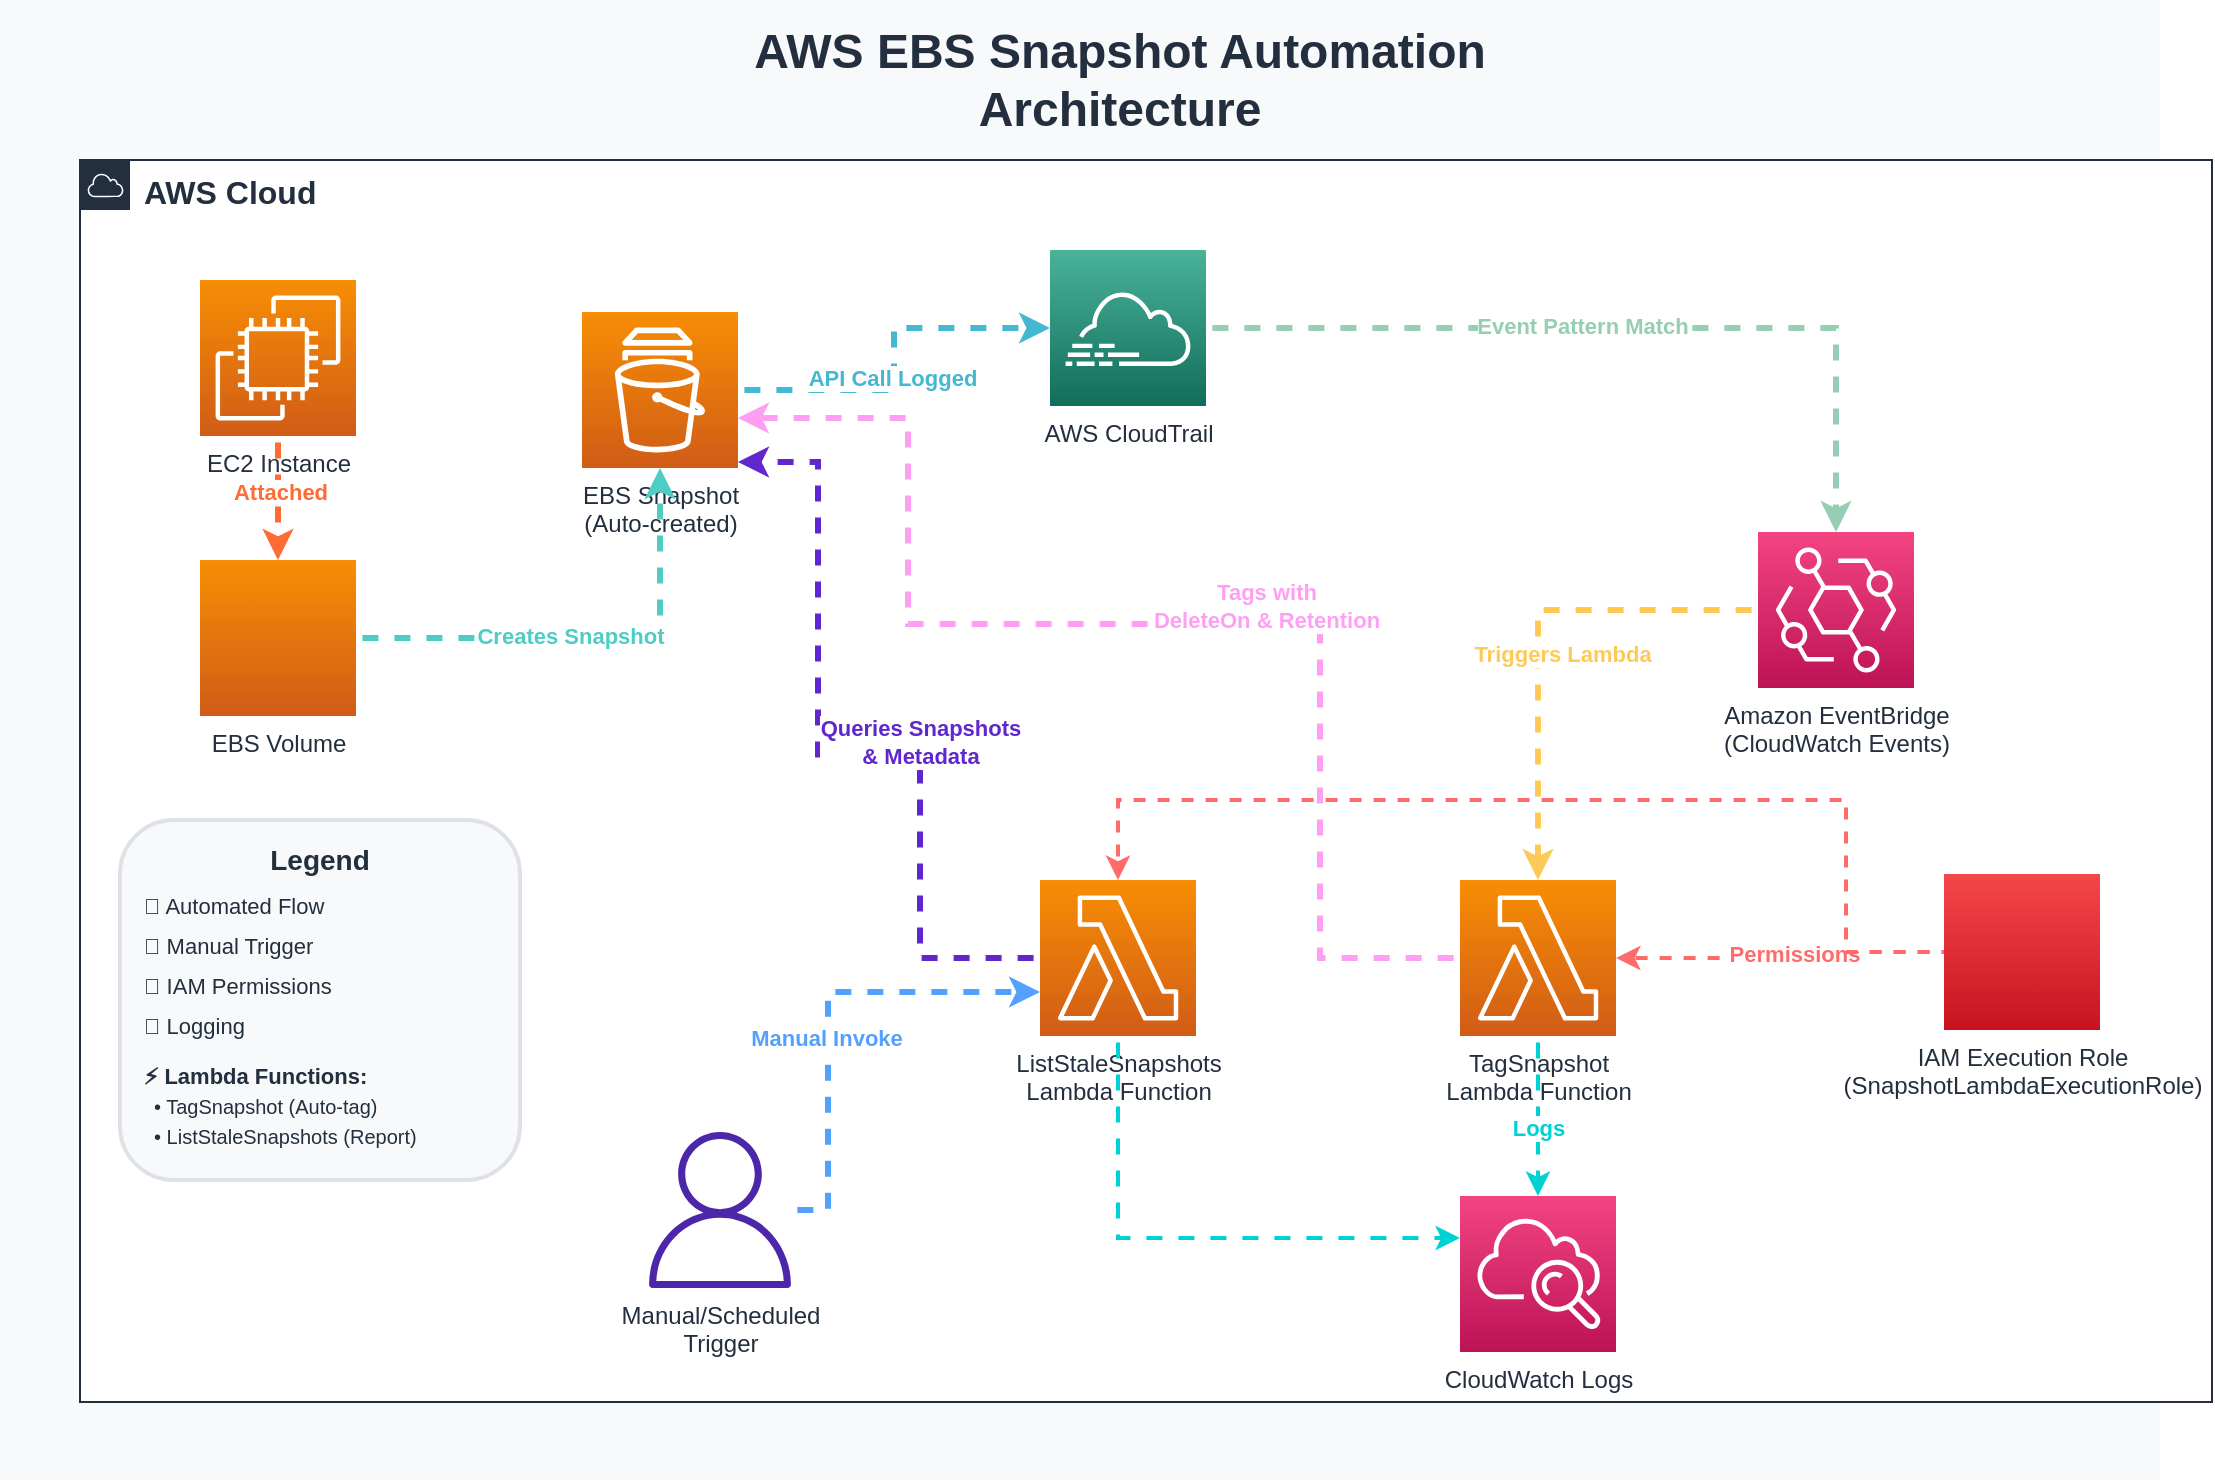 <mxfile version="27.0.9">
  <diagram name="EBS-Snapshot-Automation" id="aws-snapshot-architecture">
    <mxGraphModel dx="1042" dy="692" grid="0" gridSize="10" guides="1" tooltips="1" connect="1" arrows="1" fold="1" page="1" pageScale="1" pageWidth="1169" pageHeight="827" math="0" shadow="0">
      <root>
        <mxCell id="0" />
        <mxCell id="1" parent="0" />
        <mxCell id="background" value="" style="rounded=0;whiteSpace=wrap;html=1;fillColor=#f8f9fa;strokeColor=none;" parent="1" vertex="1">
          <mxGeometry x="40" y="40" width="1080" height="740" as="geometry" />
        </mxCell>
        <mxCell id="title" value="AWS EBS Snapshot Automation Architecture" style="text;html=1;strokeColor=none;fillColor=none;align=center;verticalAlign=middle;whiteSpace=wrap;rounded=0;fontSize=24;fontStyle=1;fontColor=#232F3E;" parent="1" vertex="1">
          <mxGeometry x="400" y="60" width="400" height="40" as="geometry" />
        </mxCell>
        <mxCell id="aws-cloud" value="AWS Cloud" style="sketch=0;outlineConnect=0;gradientColor=none;html=1;whiteSpace=wrap;fontSize=16;fontStyle=1;shape=mxgraph.aws4.group;grIcon=mxgraph.aws4.group_aws_cloud;strokeColor=#232F3E;fillColor=#ffffff;verticalAlign=top;align=left;spacingLeft=30;fontColor=#232F3E;dashed=0;" parent="1" vertex="1">
          <mxGeometry x="80" y="120" width="1066" height="621" as="geometry" />
        </mxCell>
        <mxCell id="ec2-instance" value="EC2 Instance" style="sketch=0;points=[[0,0,0],[0.25,0,0],[0.5,0,0],[0.75,0,0],[1,0,0],[0,1,0],[0.25,1,0],[0.5,1,0],[0.75,1,0],[1,1,0],[0,0.25,0],[0,0.5,0],[0,0.75,0],[1,0.25,0],[1,0.5,0],[1,0.75,0]];outlineConnect=0;fontColor=#232F3E;gradientColor=#F78E04;gradientDirection=north;fillColor=#D05C17;strokeColor=#ffffff;dashed=0;verticalLabelPosition=bottom;verticalAlign=top;align=center;html=1;fontSize=12;fontStyle=0;aspect=fixed;shape=mxgraph.aws4.resourceIcon;resIcon=mxgraph.aws4.ec2;" parent="1" vertex="1">
          <mxGeometry x="140" y="180" width="78" height="78" as="geometry" />
        </mxCell>
        <mxCell id="ebs-volume" value="EBS Volume" style="sketch=0;points=[[0,0,0],[0.25,0,0],[0.5,0,0],[0.75,0,0],[1,0,0],[0,1,0],[0.25,1,0],[0.5,1,0],[0.75,1,0],[1,1,0],[0,0.25,0],[0,0.5,0],[0,0.75,0],[1,0.25,0],[1,0.5,0],[1,0.75,0]];outlineConnect=0;fontColor=#232F3E;gradientColor=#F78E04;gradientDirection=north;fillColor=#D05C17;strokeColor=#ffffff;dashed=0;verticalLabelPosition=bottom;verticalAlign=top;align=center;html=1;fontSize=12;fontStyle=0;aspect=fixed;shape=mxgraph.aws4.resourceIcon;resIcon=mxgraph.aws4.ebs;" parent="1" vertex="1">
          <mxGeometry x="140" y="320" width="78" height="78" as="geometry" />
        </mxCell>
        <mxCell id="ebs-snapshot" value="EBS Snapshot&#xa;(Auto-created)" style="sketch=0;points=[[0,0,0],[0.25,0,0],[0.5,0,0],[0.75,0,0],[1,0,0],[0,1,0],[0.25,1,0],[0.5,1,0],[0.75,1,0],[1,1,0],[0,0.25,0],[0,0.5,0],[0,0.75,0],[1,0.25,0],[1,0.5,0],[1,0.75,0]];outlineConnect=0;fontColor=#232F3E;gradientColor=#F78E04;gradientDirection=north;fillColor=#D05C17;strokeColor=#ffffff;dashed=0;verticalLabelPosition=bottom;verticalAlign=top;align=center;html=1;fontSize=12;fontStyle=0;aspect=fixed;shape=mxgraph.aws4.resourceIcon;resIcon=mxgraph.aws4.snapshot;" parent="1" vertex="1">
          <mxGeometry x="331" y="196" width="78" height="78" as="geometry" />
        </mxCell>
        <mxCell id="cloudtrail" value="AWS CloudTrail" style="sketch=0;points=[[0,0,0],[0.25,0,0],[0.5,0,0],[0.75,0,0],[1,0,0],[0,1,0],[0.25,1,0],[0.5,1,0],[0.75,1,0],[1,1,0],[0,0.25,0],[0,0.5,0],[0,0.75,0],[1,0.25,0],[1,0.5,0],[1,0.75,0]];outlineConnect=0;fontColor=#232F3E;gradientColor=#4AB29A;gradientDirection=north;fillColor=#116D5B;strokeColor=#ffffff;dashed=0;verticalLabelPosition=bottom;verticalAlign=top;align=center;html=1;fontSize=12;fontStyle=0;aspect=fixed;shape=mxgraph.aws4.resourceIcon;resIcon=mxgraph.aws4.cloudtrail;" parent="1" vertex="1">
          <mxGeometry x="565" y="165" width="78" height="78" as="geometry" />
        </mxCell>
        <mxCell id="eventbridge" value="Amazon EventBridge&#xa;(CloudWatch Events)" style="sketch=0;points=[[0,0,0],[0.25,0,0],[0.5,0,0],[0.75,0,0],[1,0,0],[0,1,0],[0.25,1,0],[0.5,1,0],[0.75,1,0],[1,1,0],[0,0.25,0],[0,0.5,0],[0,0.75,0],[1,0.25,0],[1,0.5,0],[1,0.75,0]];outlineConnect=0;fontColor=#232F3E;gradientColor=#F34482;gradientDirection=north;fillColor=#BC1356;strokeColor=#ffffff;dashed=0;verticalLabelPosition=bottom;verticalAlign=top;align=center;html=1;fontSize=12;fontStyle=0;aspect=fixed;shape=mxgraph.aws4.resourceIcon;resIcon=mxgraph.aws4.eventbridge;" parent="1" vertex="1">
          <mxGeometry x="919" y="306" width="78" height="78" as="geometry" />
        </mxCell>
        <mxCell id="lambda-tag" value="TagSnapshot&#xa;Lambda Function" style="sketch=0;points=[[0,0,0],[0.25,0,0],[0.5,0,0],[0.75,0,0],[1,0,0],[0,1,0],[0.25,1,0],[0.5,1,0],[0.75,1,0],[1,1,0],[0,0.25,0],[0,0.5,0],[0,0.75,0],[1,0.25,0],[1,0.5,0],[1,0.75,0]];outlineConnect=0;fontColor=#232F3E;gradientColor=#F78E04;gradientDirection=north;fillColor=#D05C17;strokeColor=#ffffff;dashed=0;verticalLabelPosition=bottom;verticalAlign=top;align=center;html=1;fontSize=12;fontStyle=0;aspect=fixed;shape=mxgraph.aws4.resourceIcon;resIcon=mxgraph.aws4.lambda;" parent="1" vertex="1">
          <mxGeometry x="770" y="480" width="78" height="78" as="geometry" />
        </mxCell>
        <mxCell id="lambda-list" value="ListStaleSnapshots&#xa;Lambda Function" style="sketch=0;points=[[0,0,0],[0.25,0,0],[0.5,0,0],[0.75,0,0],[1,0,0],[0,1,0],[0.25,1,0],[0.5,1,0],[0.75,1,0],[1,1,0],[0,0.25,0],[0,0.5,0],[0,0.75,0],[1,0.25,0],[1,0.5,0],[1,0.75,0]];outlineConnect=0;fontColor=#232F3E;gradientColor=#F78E04;gradientDirection=north;fillColor=#D05C17;strokeColor=#ffffff;dashed=0;verticalLabelPosition=bottom;verticalAlign=top;align=center;html=1;fontSize=12;fontStyle=0;aspect=fixed;shape=mxgraph.aws4.resourceIcon;resIcon=mxgraph.aws4.lambda;" parent="1" vertex="1">
          <mxGeometry x="560" y="480" width="78" height="78" as="geometry" />
        </mxCell>
        <mxCell id="iam-role" value="IAM Execution Role&#xa;(SnapshotLambdaExecutionRole)" style="sketch=0;points=[[0,0,0],[0.25,0,0],[0.5,0,0],[0.75,0,0],[1,0,0],[0,1,0],[0.25,1,0],[0.5,1,0],[0.75,1,0],[1,1,0],[0,0.25,0],[0,0.5,0],[0,0.75,0],[1,0.25,0],[1,0.5,0],[1,0.75,0]];outlineConnect=0;fontColor=#232F3E;gradientColor=#F54749;gradientDirection=north;fillColor=#C7131F;strokeColor=#ffffff;dashed=0;verticalLabelPosition=bottom;verticalAlign=top;align=center;html=1;fontSize=12;fontStyle=0;aspect=fixed;shape=mxgraph.aws4.resourceIcon;resIcon=mxgraph.aws4.iam;" parent="1" vertex="1">
          <mxGeometry x="1012" y="477" width="78" height="78" as="geometry" />
        </mxCell>
        <mxCell id="cloudwatch-logs" value="CloudWatch Logs" style="sketch=0;points=[[0,0,0],[0.25,0,0],[0.5,0,0],[0.75,0,0],[1,0,0],[0,1,0],[0.25,1,0],[0.5,1,0],[0.75,1,0],[1,1,0],[0,0.25,0],[0,0.5,0],[0,0.75,0],[1,0.25,0],[1,0.5,0],[1,0.75,0]];outlineConnect=0;fontColor=#232F3E;gradientColor=#F34482;gradientDirection=north;fillColor=#BC1356;strokeColor=#ffffff;dashed=0;verticalLabelPosition=bottom;verticalAlign=top;align=center;html=1;fontSize=12;fontStyle=0;aspect=fixed;shape=mxgraph.aws4.resourceIcon;resIcon=mxgraph.aws4.cloudwatch;" parent="1" vertex="1">
          <mxGeometry x="770" y="638" width="78" height="78" as="geometry" />
        </mxCell>
        <mxCell id="manual-trigger" value="Manual/Scheduled&#xa;Trigger" style="sketch=0;outlineConnect=0;fontColor=#232F3E;gradientColor=none;fillColor=#4D27AA;strokeColor=none;dashed=0;verticalLabelPosition=bottom;verticalAlign=top;align=center;html=1;fontSize=12;fontStyle=0;aspect=fixed;pointerEvents=1;shape=mxgraph.aws4.user;" parent="1" vertex="1">
          <mxGeometry x="361" y="606" width="78" height="78" as="geometry" />
        </mxCell>
        <mxCell id="arrow1" value="" style="edgeStyle=orthogonalEdgeStyle;rounded=0;orthogonalLoop=1;jettySize=auto;html=1;strokeColor=#FF6B35;strokeWidth=3;endArrow=classic;endFill=1;flowAnimation=1;" parent="1" source="ec2-instance" target="ebs-volume" edge="1">
          <mxGeometry relative="1" as="geometry" />
        </mxCell>
        <mxCell id="arrow1-label" value="Attached" style="edgeLabel;html=1;align=center;verticalAlign=middle;resizable=0;points=[];fontColor=#FF6B35;fontStyle=1;" parent="arrow1" vertex="1" connectable="0">
          <mxGeometry x="-0.1" y="1" relative="1" as="geometry">
            <mxPoint as="offset" />
          </mxGeometry>
        </mxCell>
        <mxCell id="arrow2" value="" style="edgeStyle=orthogonalEdgeStyle;rounded=0;orthogonalLoop=1;jettySize=auto;html=1;strokeColor=#4ECDC4;strokeWidth=3;endArrow=classic;endFill=1;flowAnimation=1;" parent="1" source="ebs-volume" target="ebs-snapshot" edge="1">
          <mxGeometry relative="1" as="geometry" />
        </mxCell>
        <mxCell id="arrow2-label" value="Creates Snapshot" style="edgeLabel;html=1;align=center;verticalAlign=middle;resizable=0;points=[];fontColor=#4ECDC4;fontStyle=1;" parent="arrow2" vertex="1" connectable="0">
          <mxGeometry x="-0.1" y="1" relative="1" as="geometry">
            <mxPoint as="offset" />
          </mxGeometry>
        </mxCell>
        <mxCell id="arrow3" value="" style="edgeStyle=orthogonalEdgeStyle;rounded=0;orthogonalLoop=1;jettySize=auto;html=1;strokeColor=#45B7D1;strokeWidth=3;endArrow=classic;endFill=1;flowAnimation=1;" parent="1" source="ebs-snapshot" target="cloudtrail" edge="1">
          <mxGeometry relative="1" as="geometry" />
        </mxCell>
        <mxCell id="arrow3-label" value="API Call Logged" style="edgeLabel;html=1;align=center;verticalAlign=middle;resizable=0;points=[];fontColor=#45B7D1;fontStyle=1;" parent="arrow3" vertex="1" connectable="0">
          <mxGeometry x="-0.1" y="1" relative="1" as="geometry">
            <mxPoint as="offset" />
          </mxGeometry>
        </mxCell>
        <mxCell id="arrow4" value="" style="edgeStyle=orthogonalEdgeStyle;rounded=0;orthogonalLoop=1;jettySize=auto;html=1;strokeColor=#96CEB4;strokeWidth=3;endArrow=classic;endFill=1;flowAnimation=1;" parent="1" source="cloudtrail" target="eventbridge" edge="1">
          <mxGeometry relative="1" as="geometry" />
        </mxCell>
        <mxCell id="arrow4-label" value="Event Pattern Match" style="edgeLabel;html=1;align=center;verticalAlign=middle;resizable=0;points=[];fontColor=#96CEB4;fontStyle=1;" parent="arrow4" vertex="1" connectable="0">
          <mxGeometry x="-0.1" y="1" relative="1" as="geometry">
            <mxPoint as="offset" />
          </mxGeometry>
        </mxCell>
        <mxCell id="arrow5" value="" style="edgeStyle=orthogonalEdgeStyle;rounded=0;orthogonalLoop=1;jettySize=auto;html=1;strokeColor=#FECA57;strokeWidth=3;endArrow=classic;endFill=1;flowAnimation=1;" parent="1" source="eventbridge" target="lambda-tag" edge="1">
          <mxGeometry relative="1" as="geometry" />
        </mxCell>
        <mxCell id="arrow5-label" value="Triggers Lambda" style="edgeLabel;html=1;align=center;verticalAlign=middle;resizable=0;points=[];fontColor=#FECA57;fontStyle=1;" parent="arrow5" vertex="1" connectable="0">
          <mxGeometry x="-0.1" y="1" relative="1" as="geometry">
            <mxPoint x="11" y="21" as="offset" />
          </mxGeometry>
        </mxCell>
        <mxCell id="arrow6" value="" style="edgeStyle=orthogonalEdgeStyle;rounded=0;orthogonalLoop=1;jettySize=auto;html=1;strokeColor=#FF9FF3;strokeWidth=3;endArrow=classic;endFill=1;exitX=0;exitY=0.5;exitDx=0;exitDy=0;exitPerimeter=0;flowAnimation=1;" parent="1" source="lambda-tag" target="ebs-snapshot" edge="1">
          <mxGeometry relative="1" as="geometry">
            <Array as="points">
              <mxPoint x="700" y="519" />
              <mxPoint x="700" y="352" />
              <mxPoint x="494" y="352" />
              <mxPoint x="494" y="249" />
            </Array>
          </mxGeometry>
        </mxCell>
        <mxCell id="arrow6-label" value="Tags with&#xa;DeleteOn &amp; Retention" style="edgeLabel;html=1;align=center;verticalAlign=middle;resizable=0;points=[];fontColor=#FF9FF3;fontStyle=1;" parent="arrow6" vertex="1" connectable="0">
          <mxGeometry x="-0.1" y="1" relative="1" as="geometry">
            <mxPoint x="20" y="-10" as="offset" />
          </mxGeometry>
        </mxCell>
        <mxCell id="arrow7" value="" style="edgeStyle=orthogonalEdgeStyle;rounded=0;orthogonalLoop=1;jettySize=auto;html=1;strokeColor=#54A0FF;strokeWidth=3;endArrow=classic;endFill=1;flowAnimation=1;" parent="1" source="manual-trigger" target="lambda-list" edge="1">
          <mxGeometry relative="1" as="geometry">
            <Array as="points">
              <mxPoint x="454" y="645" />
              <mxPoint x="454" y="536" />
            </Array>
          </mxGeometry>
        </mxCell>
        <mxCell id="arrow7-label" value="Manual Invoke" style="edgeLabel;html=1;align=center;verticalAlign=middle;resizable=0;points=[];fontColor=#54A0FF;fontStyle=1;" parent="arrow7" vertex="1" connectable="0">
          <mxGeometry x="-0.1" y="1" relative="1" as="geometry">
            <mxPoint as="offset" />
          </mxGeometry>
        </mxCell>
        <mxCell id="arrow8" value="" style="edgeStyle=orthogonalEdgeStyle;rounded=0;orthogonalLoop=1;jettySize=auto;html=1;strokeColor=#5F27CD;strokeWidth=3;endArrow=classic;endFill=1;exitX=0;exitY=0.5;exitDx=0;exitDy=0;exitPerimeter=0;flowAnimation=1;" parent="1" source="lambda-list" target="ebs-snapshot" edge="1">
          <mxGeometry relative="1" as="geometry">
            <Array as="points">
              <mxPoint x="500" y="519" />
              <mxPoint x="500" y="420" />
              <mxPoint x="449" y="420" />
              <mxPoint x="449" y="271" />
            </Array>
            <mxPoint x="413" y="271" as="targetPoint" />
          </mxGeometry>
        </mxCell>
        <mxCell id="arrow8-label" value="Queries Snapshots&#xa;&amp; Metadata" style="edgeLabel;html=1;align=center;verticalAlign=middle;resizable=0;points=[];fontColor=#5F27CD;fontStyle=1;" parent="arrow8" vertex="1" connectable="0">
          <mxGeometry x="-0.1" y="1" relative="1" as="geometry">
            <mxPoint x="20" y="-10" as="offset" />
          </mxGeometry>
        </mxCell>
        <mxCell id="arrow9" value="" style="edgeStyle=orthogonalEdgeStyle;rounded=0;orthogonalLoop=1;jettySize=auto;html=1;strokeColor=#FF6B6B;strokeWidth=2;endArrow=classic;endFill=1;dashed=1;flowAnimation=1;" parent="1" source="iam-role" target="lambda-tag" edge="1">
          <mxGeometry relative="1" as="geometry" />
        </mxCell>
        <mxCell id="arrow9-label" value="Permissions" style="edgeLabel;html=1;align=center;verticalAlign=middle;resizable=0;points=[];fontColor=#FF6B6B;fontStyle=1;" parent="arrow9" vertex="1" connectable="0">
          <mxGeometry x="-0.1" y="1" relative="1" as="geometry">
            <mxPoint as="offset" />
          </mxGeometry>
        </mxCell>
        <mxCell id="arrow10" value="" style="edgeStyle=orthogonalEdgeStyle;rounded=0;orthogonalLoop=1;jettySize=auto;html=1;strokeColor=#FF6B6B;strokeWidth=2;endArrow=classic;endFill=1;dashed=1;flowAnimation=1;" parent="1" source="iam-role" target="lambda-list" edge="1">
          <mxGeometry relative="1" as="geometry">
            <Array as="points">
              <mxPoint x="963" y="516" />
              <mxPoint x="963" y="440" />
              <mxPoint x="599" y="440" />
            </Array>
          </mxGeometry>
        </mxCell>
        <mxCell id="arrow11" value="" style="edgeStyle=orthogonalEdgeStyle;rounded=0;orthogonalLoop=1;jettySize=auto;html=1;strokeColor=#00D2D3;strokeWidth=2;endArrow=classic;endFill=1;flowAnimation=1;" parent="1" source="lambda-tag" target="cloudwatch-logs" edge="1">
          <mxGeometry relative="1" as="geometry" />
        </mxCell>
        <mxCell id="arrow11-label" value="Logs" style="edgeLabel;html=1;align=center;verticalAlign=middle;resizable=0;points=[];fontColor=#00D2D3;fontStyle=1;" parent="arrow11" vertex="1" connectable="0">
          <mxGeometry x="-0.1" y="1" relative="1" as="geometry">
            <mxPoint x="-1" y="10" as="offset" />
          </mxGeometry>
        </mxCell>
        <mxCell id="arrow12" value="" style="edgeStyle=orthogonalEdgeStyle;rounded=0;orthogonalLoop=1;jettySize=auto;html=1;strokeColor=#00D2D3;strokeWidth=2;endArrow=classic;endFill=1;flowAnimation=1;" parent="1" source="lambda-list" target="cloudwatch-logs" edge="1">
          <mxGeometry relative="1" as="geometry">
            <Array as="points">
              <mxPoint x="599" y="659" />
            </Array>
          </mxGeometry>
        </mxCell>
        <mxCell id="legend-bg" value="" style="rounded=1;whiteSpace=wrap;html=1;fillColor=#f8f9fa;strokeColor=#dee2e6;strokeWidth=2;" parent="1" vertex="1">
          <mxGeometry x="100" y="450" width="200" height="180" as="geometry" />
        </mxCell>
        <mxCell id="legend-title" value="Legend" style="text;html=1;strokeColor=none;fillColor=none;align=center;verticalAlign=middle;whiteSpace=wrap;rounded=0;fontSize=14;fontStyle=1;fontColor=#232F3E;" parent="1" vertex="1">
          <mxGeometry x="150" y="460" width="100" height="20" as="geometry" />
        </mxCell>
        <mxCell id="legend-auto" value="🔄 Automated Flow" style="text;html=1;strokeColor=none;fillColor=none;align=left;verticalAlign=middle;whiteSpace=wrap;rounded=0;fontSize=11;fontColor=#232F3E;" parent="1" vertex="1">
          <mxGeometry x="110" y="485" width="180" height="15" as="geometry" />
        </mxCell>
        <mxCell id="legend-manual" value="👤 Manual Trigger" style="text;html=1;strokeColor=none;fillColor=none;align=left;verticalAlign=middle;whiteSpace=wrap;rounded=0;fontSize=11;fontColor=#232F3E;" parent="1" vertex="1">
          <mxGeometry x="110" y="505" width="180" height="15" as="geometry" />
        </mxCell>
        <mxCell id="legend-permission" value="🔐 IAM Permissions" style="text;html=1;strokeColor=none;fillColor=none;align=left;verticalAlign=middle;whiteSpace=wrap;rounded=0;fontSize=11;fontColor=#232F3E;" parent="1" vertex="1">
          <mxGeometry x="110" y="525" width="180" height="15" as="geometry" />
        </mxCell>
        <mxCell id="legend-logs" value="📝 Logging" style="text;html=1;strokeColor=none;fillColor=none;align=left;verticalAlign=middle;whiteSpace=wrap;rounded=0;fontSize=11;fontColor=#232F3E;" parent="1" vertex="1">
          <mxGeometry x="110" y="545" width="180" height="15" as="geometry" />
        </mxCell>
        <mxCell id="legend-functions" value="⚡ Lambda Functions:" style="text;html=1;strokeColor=none;fillColor=none;align=left;verticalAlign=middle;whiteSpace=wrap;rounded=0;fontSize=11;fontStyle=1;fontColor=#232F3E;" parent="1" vertex="1">
          <mxGeometry x="110" y="570" width="180" height="15" as="geometry" />
        </mxCell>
        <mxCell id="legend-tag" value="• TagSnapshot (Auto-tag)" style="text;html=1;strokeColor=none;fillColor=none;align=left;verticalAlign=middle;whiteSpace=wrap;rounded=0;fontSize=10;fontColor=#232F3E;" parent="1" vertex="1">
          <mxGeometry x="115" y="585" width="175" height="15" as="geometry" />
        </mxCell>
        <mxCell id="legend-list" value="• ListStaleSnapshots (Report)" style="text;html=1;strokeColor=none;fillColor=none;align=left;verticalAlign=middle;whiteSpace=wrap;rounded=0;fontSize=10;fontColor=#232F3E;" parent="1" vertex="1">
          <mxGeometry x="115" y="600" width="175" height="15" as="geometry" />
        </mxCell>
      </root>
    </mxGraphModel>
  </diagram>
</mxfile>
